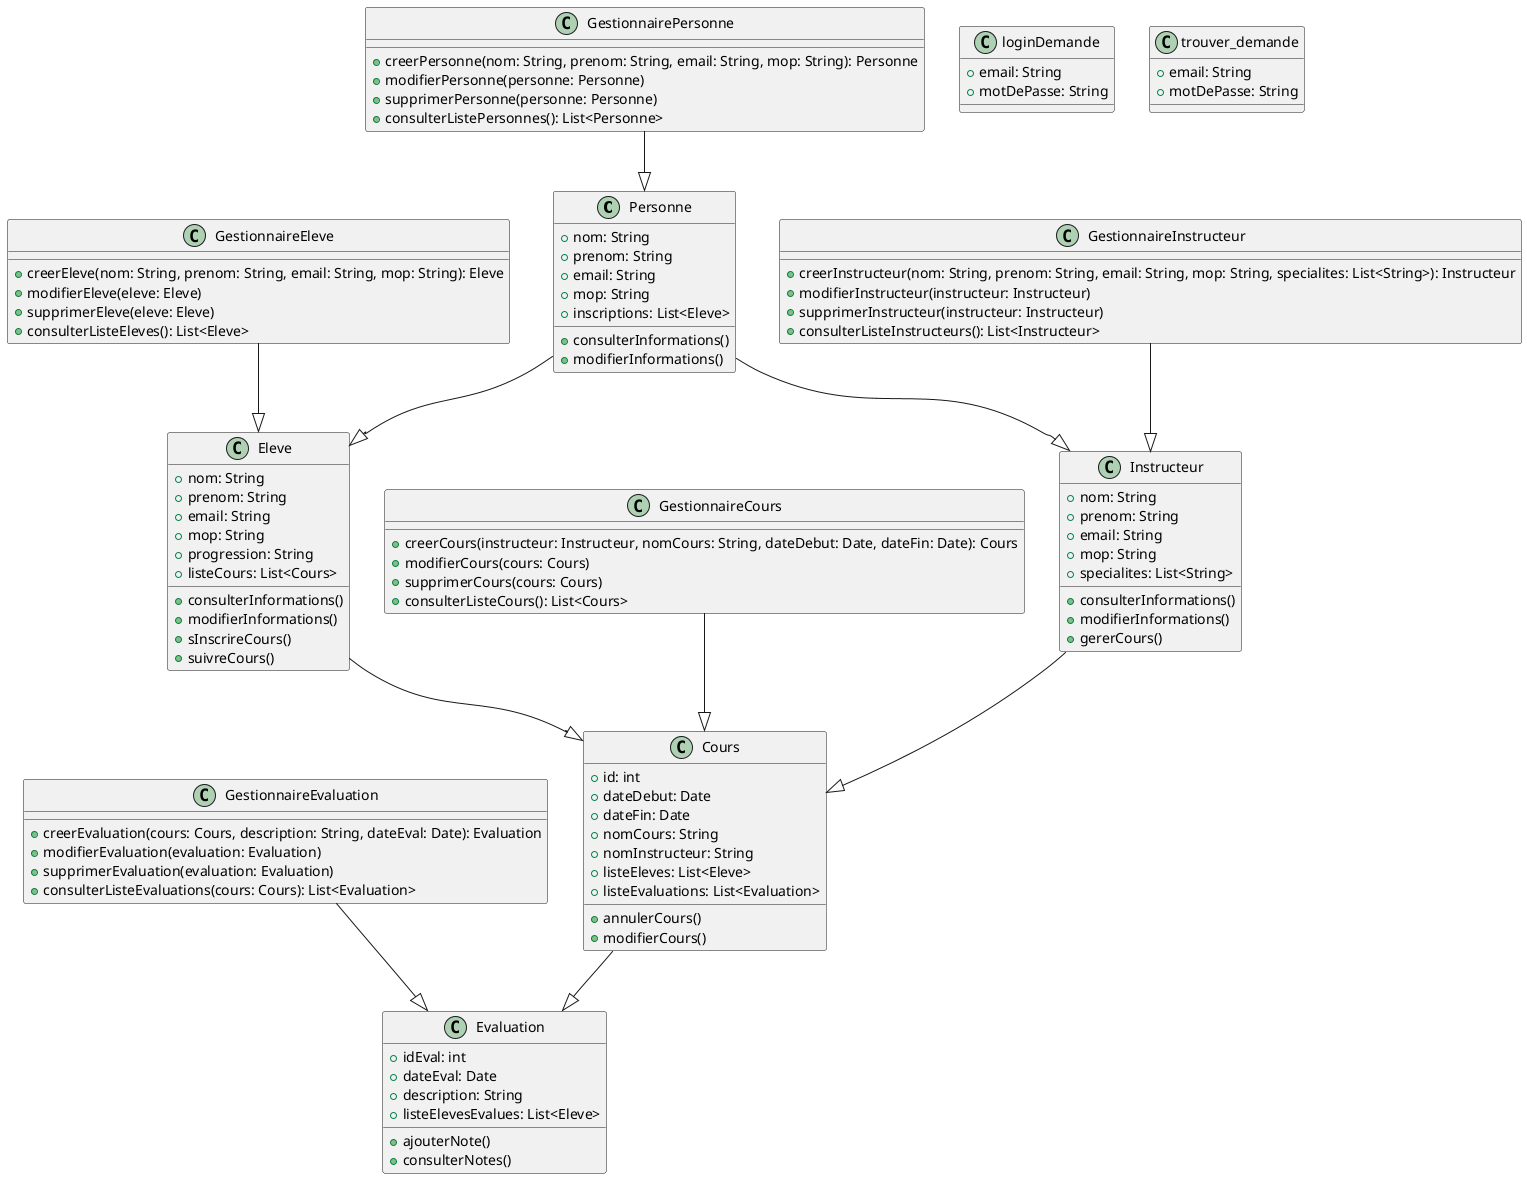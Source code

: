 @startuml

class Personne {
    + nom: String
    + prenom: String
    + email: String
    + mop: String
    + inscriptions: List<Eleve>

    + consulterInformations()
    + modifierInformations()
}

class Instructeur {
    + nom: String
    + prenom: String
    + email: String
    + mop: String
    + specialites: List<String>

    + consulterInformations()
    + modifierInformations()
    + gererCours()
}

class Eleve {
    + nom: String
    + prenom: String
    + email: String
    + mop: String
    + progression: String
    + listeCours: List<Cours>

    + consulterInformations()
    + modifierInformations()
    + sInscrireCours()
    + suivreCours()
}

class Cours {
    + id: int
    + dateDebut: Date
    + dateFin: Date
    + nomCours: String
    + nomInstructeur: String
    + listeEleves: List<Eleve>
    + listeEvaluations: List<Evaluation>

    + annulerCours()
    + modifierCours()
}

class Evaluation {
    + idEval: int
    + dateEval: Date
    + description: String
    + listeElevesEvalues: List<Eleve>

    + ajouterNote()
    + consulterNotes()
}

class GestionnairePersonne {
    + creerPersonne(nom: String, prenom: String, email: String, mop: String): Personne
    + modifierPersonne(personne: Personne)
    + supprimerPersonne(personne: Personne)
    + consulterListePersonnes(): List<Personne>
}

class GestionnaireInstructeur {
    + creerInstructeur(nom: String, prenom: String, email: String, mop: String, specialites: List<String>): Instructeur
    + modifierInstructeur(instructeur: Instructeur)
    + supprimerInstructeur(instructeur: Instructeur)
    + consulterListeInstructeurs(): List<Instructeur>
}

class GestionnaireEleve {
    + creerEleve(nom: String, prenom: String, email: String, mop: String): Eleve
    + modifierEleve(eleve: Eleve)
    + supprimerEleve(eleve: Eleve)
    + consulterListeEleves(): List<Eleve>
}

class GestionnaireCours {
    + creerCours(instructeur: Instructeur, nomCours: String, dateDebut: Date, dateFin: Date): Cours
    + modifierCours(cours: Cours)
    + supprimerCours(cours: Cours)
    + consulterListeCours(): List<Cours>
}

class GestionnaireEvaluation {
    + creerEvaluation(cours: Cours, description: String, dateEval: Date): Evaluation
    + modifierEvaluation(evaluation: Evaluation)
    + supprimerEvaluation(evaluation: Evaluation)
    + consulterListeEvaluations(cours: Cours): List<Evaluation>
}

class loginDemande{
    + email: String
    + motDePasse: String
}

class trouver_demande{
    + email: String
    + motDePasse: String
}




Personne --|> Eleve
Personne --|> Instructeur
Instructeur --|> Cours
Eleve --|> Cours
Cours --|> Evaluation
GestionnairePersonne --|> Personne
GestionnaireInstructeur --|> Instructeur
GestionnaireEleve --|> Eleve
GestionnaireCours --|> Cours
GestionnaireEvaluation --|> Evaluation

@enduml
